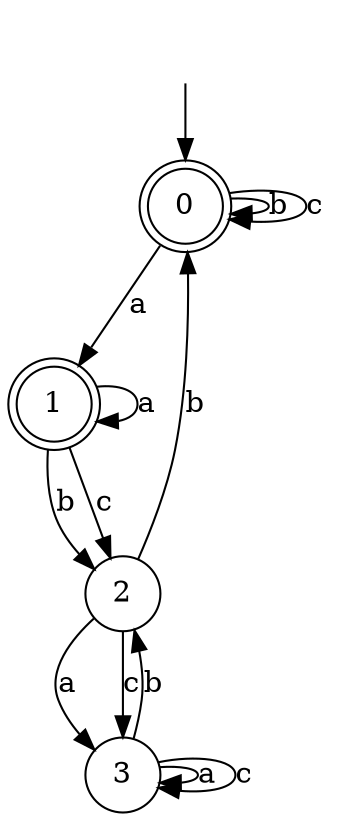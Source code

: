 digraph g {
__start [label=""shape=none]
	0[shape="doublecircle" label="0"]
	1[shape="doublecircle" label="1"]
	2[shape="circle" label="2"]
	3[shape="circle" label="3"]
__start -> 0
	0->0 [label="b"]
	0->1 [label="a"]
	0->0 [label="c"]
	1->2 [label="b"]
	1->1 [label="a"]
	1->2 [label="c"]
	2->0 [label="b"]
	2->3 [label="a"]
	2->3 [label="c"]
	3->2 [label="b"]
	3->3 [label="a"]
	3->3 [label="c"]
}